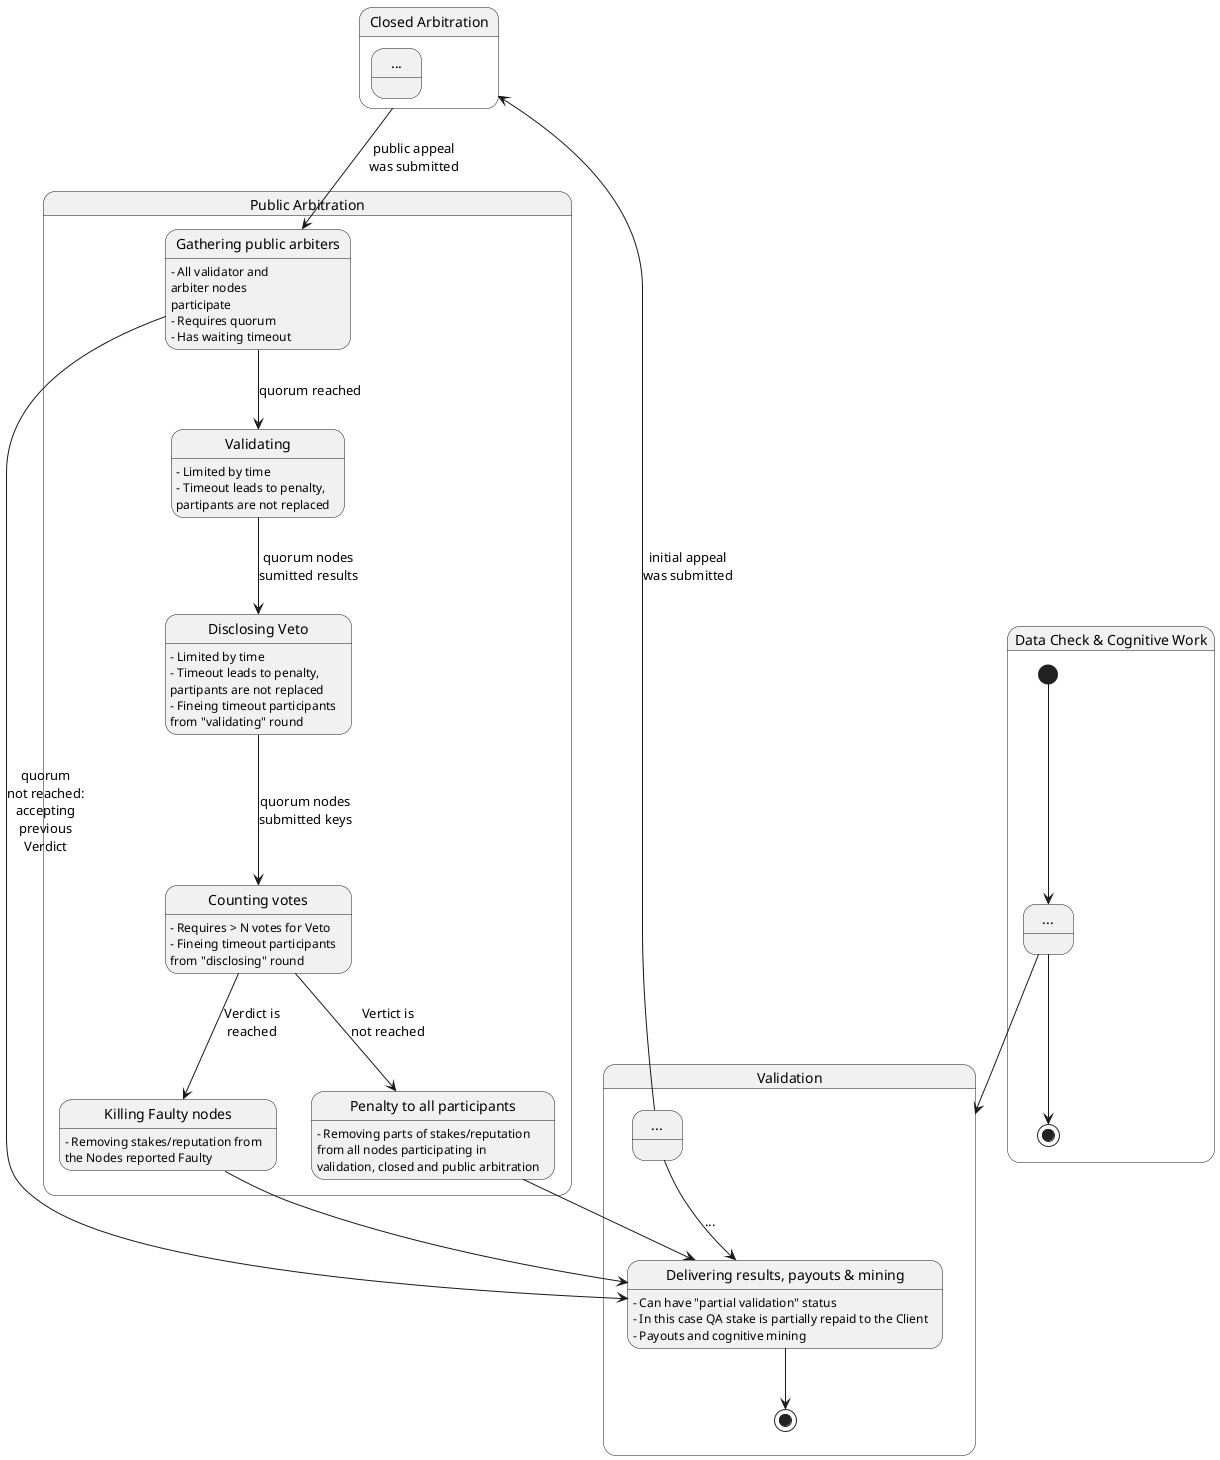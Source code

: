 @startuml
state "Data Check & Cognitive Work" as cognition {
  state "..." as prev2

  [*] --> prev2
  prev2 --> [*]
}

state "Validation" as validation {
  state "..." as prev
  state "Delivering results, payouts & mining" as delivering

  delivering: – Can have "partial validation" status
  delivering: – In this case QA stake is partially repaid to the Client
  delivering: – Payouts and cognitive mining

  prev --> delivering: ...
  delivering --> [*]
}

prev2 --> validation
prev --> closed: initial appeal\nwas submitted

state "Closed Arbitration" as closed {
  state "..." as prev3
}

state "Public Arbitration" as public {
  state "Gathering public arbiters" as gathering
  state "Validating" as validating
  state "Disclosing Veto" as disclosing
  state "Counting votes" as counting
  state "Killing Faulty nodes" as killing
  state "Penalty to all participants" as killall

  gathering: – All validator and 
  gathering:   arbiter nodes 
  gathering:   participate
  gathering: – Requires quorum
  gathering: – Has waiting timeout

  validating: – Limited by time
  validating: – Timeout leads to penalty,
  validating:   partipants are not replaced

  disclosing: – Limited by time
  disclosing: – Timeout leads to penalty,
  disclosing:   partipants are not replaced
  disclosing: – Fineing timeout participants
  disclosing:   from "validating" round

  counting: – Requires > N votes for Veto
  counting: – Fineing timeout participants
  counting:   from "disclosing" round

  killing: – Removing stakes/reputation from
  killing:   the Nodes reported Faulty

  killall: – Removing parts of stakes/reputation
  killall:   from all nodes participating in
  killall:   validation, closed and public arbitration

  closed --> gathering: public appeal\nwas submitted
  gathering --> validating: quorum reached
  gathering --> delivering: quorum\nnot reached:\naccepting\nprevious\nVerdict
  validating --> disclosing: quorum nodes\nsumitted results
  disclosing --> counting: quorum nodes\nsubmitted keys
  counting --> killall: Vertict is\nnot reached
  counting --> killing: Verdict is\nreached
  killall --> delivering
  killing --> delivering
}
@enduml
